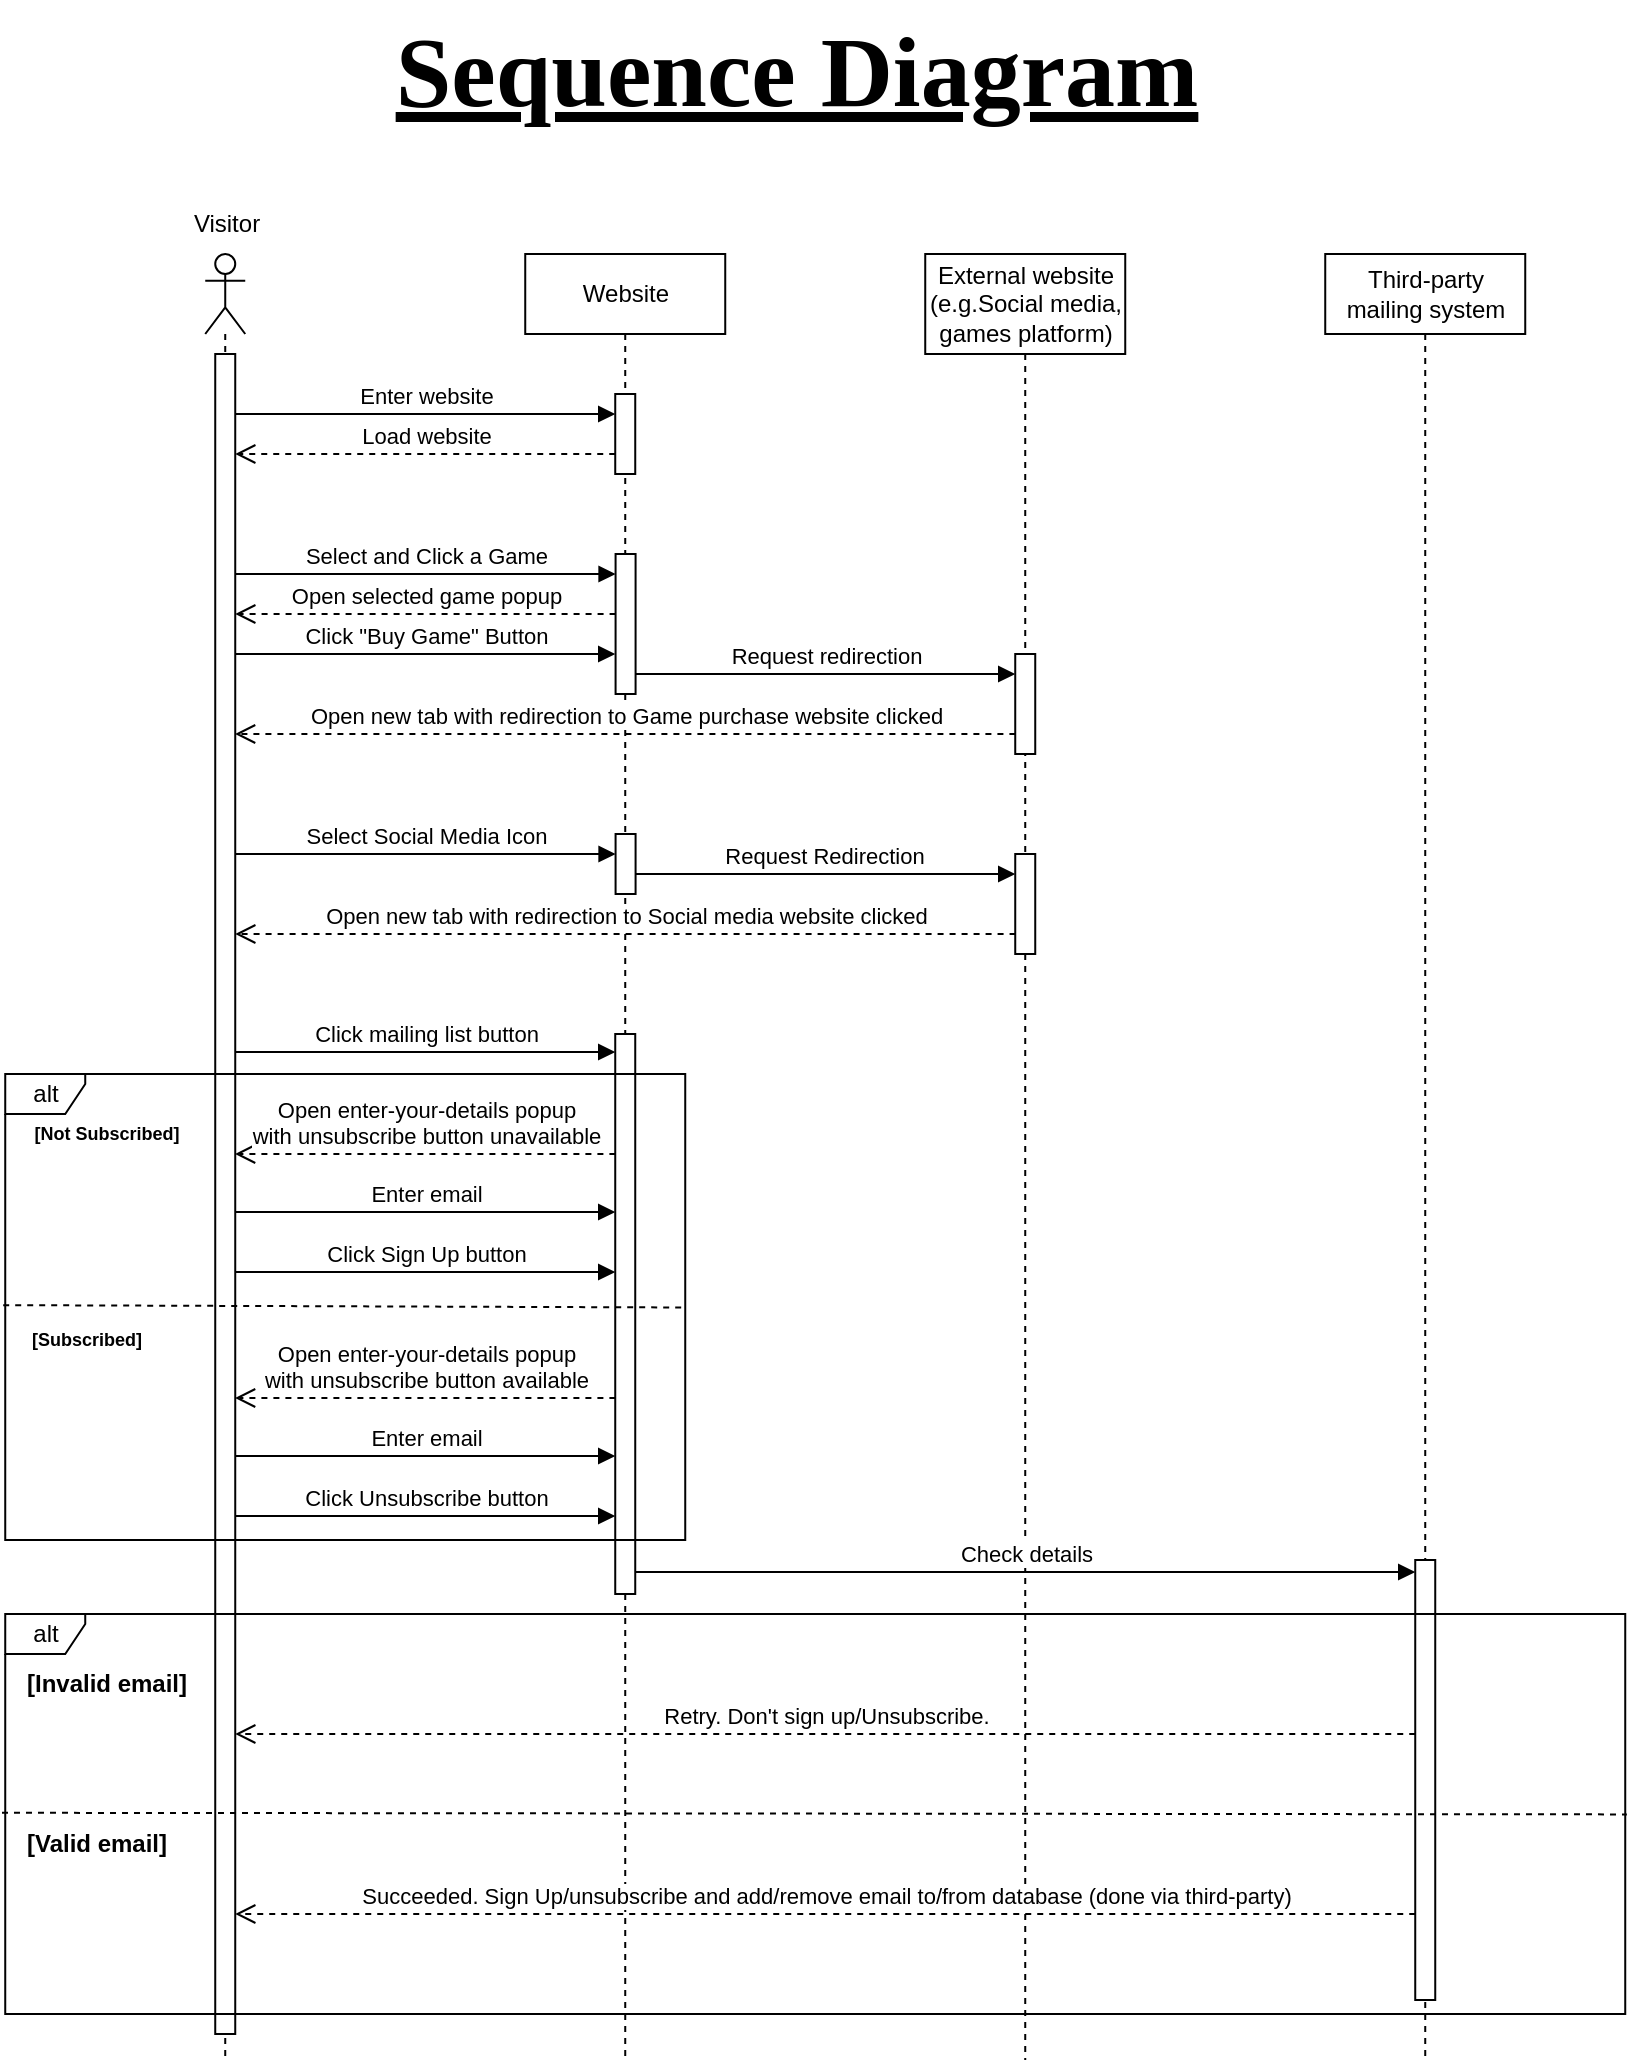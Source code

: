 <mxfile version="25.0.3">
  <diagram name="Page-1" id="APPzI7RoQxX75xqb2mlw">
    <mxGraphModel dx="3800" dy="2323" grid="1" gridSize="10" guides="1" tooltips="1" connect="1" arrows="1" fold="1" page="0" pageScale="1" pageWidth="1169" pageHeight="827" math="0" shadow="0">
      <root>
        <mxCell id="0" />
        <mxCell id="1" parent="0" />
        <mxCell id="qOsWm333N0dmwpUY4JiR-1" value="" style="shape=umlLifeline;perimeter=lifelinePerimeter;whiteSpace=wrap;html=1;container=1;dropTarget=0;collapsible=0;recursiveResize=0;outlineConnect=0;portConstraint=eastwest;newEdgeStyle={&quot;curved&quot;:0,&quot;rounded&quot;:0};participant=umlActor;flipH=0;" parent="1" vertex="1">
          <mxGeometry x="-308.38" y="-383" width="20" height="903" as="geometry" />
        </mxCell>
        <mxCell id="qOsWm333N0dmwpUY4JiR-17" value="" style="html=1;points=[[0,0,0,0,5],[0,1,0,0,-5],[1,0,0,0,5],[1,1,0,0,-5]];perimeter=orthogonalPerimeter;outlineConnect=0;targetShapes=umlLifeline;portConstraint=eastwest;newEdgeStyle={&quot;curved&quot;:0,&quot;rounded&quot;:0};" parent="qOsWm333N0dmwpUY4JiR-1" vertex="1">
          <mxGeometry x="5" y="50" width="10" height="840" as="geometry" />
        </mxCell>
        <mxCell id="qOsWm333N0dmwpUY4JiR-2" value="Website" style="shape=umlLifeline;perimeter=lifelinePerimeter;whiteSpace=wrap;html=1;container=1;dropTarget=0;collapsible=0;recursiveResize=0;outlineConnect=0;portConstraint=eastwest;newEdgeStyle={&quot;curved&quot;:0,&quot;rounded&quot;:0};" parent="1" vertex="1">
          <mxGeometry x="-148.38" y="-383" width="100" height="903" as="geometry" />
        </mxCell>
        <mxCell id="qOsWm333N0dmwpUY4JiR-6" value="" style="html=1;points=[[0,0,0,0,5],[0,1,0,0,-5],[1,0,0,0,5],[1,1,0,0,-5]];perimeter=orthogonalPerimeter;outlineConnect=0;targetShapes=umlLifeline;portConstraint=eastwest;newEdgeStyle={&quot;curved&quot;:0,&quot;rounded&quot;:0};" parent="qOsWm333N0dmwpUY4JiR-2" vertex="1">
          <mxGeometry x="45" y="70" width="10" height="40" as="geometry" />
        </mxCell>
        <mxCell id="qOsWm333N0dmwpUY4JiR-8" value="" style="html=1;points=[[0,0,0,0,5],[0,1,0,0,-5],[1,0,0,0,5],[1,1,0,0,-5]];perimeter=orthogonalPerimeter;outlineConnect=0;targetShapes=umlLifeline;portConstraint=eastwest;newEdgeStyle={&quot;curved&quot;:0,&quot;rounded&quot;:0};" parent="qOsWm333N0dmwpUY4JiR-2" vertex="1">
          <mxGeometry x="45.17" y="150" width="10" height="70" as="geometry" />
        </mxCell>
        <mxCell id="qOsWm333N0dmwpUY4JiR-11" value="" style="html=1;points=[[0,0,0,0,5],[0,1,0,0,-5],[1,0,0,0,5],[1,1,0,0,-5]];perimeter=orthogonalPerimeter;outlineConnect=0;targetShapes=umlLifeline;portConstraint=eastwest;newEdgeStyle={&quot;curved&quot;:0,&quot;rounded&quot;:0};" parent="qOsWm333N0dmwpUY4JiR-2" vertex="1">
          <mxGeometry x="45.17" y="290" width="10" height="30" as="geometry" />
        </mxCell>
        <mxCell id="Kvt9dq21il0mSc9CAYVP-6" value="" style="html=1;points=[[0,0,0,0,5],[0,1,0,0,-5],[1,0,0,0,5],[1,1,0,0,-5]];perimeter=orthogonalPerimeter;outlineConnect=0;targetShapes=umlLifeline;portConstraint=eastwest;newEdgeStyle={&quot;curved&quot;:0,&quot;rounded&quot;:0};" parent="qOsWm333N0dmwpUY4JiR-2" vertex="1">
          <mxGeometry x="45" y="390" width="10" height="280" as="geometry" />
        </mxCell>
        <mxCell id="qOsWm333N0dmwpUY4JiR-3" value="External website (e.g.Social media, games platform&lt;span style=&quot;background-color: initial;&quot;&gt;)&lt;/span&gt;" style="shape=umlLifeline;perimeter=lifelinePerimeter;whiteSpace=wrap;html=1;container=1;dropTarget=0;collapsible=0;recursiveResize=0;outlineConnect=0;portConstraint=eastwest;newEdgeStyle={&quot;curved&quot;:0,&quot;rounded&quot;:0};size=50;" parent="1" vertex="1">
          <mxGeometry x="51.62" y="-383" width="100" height="903" as="geometry" />
        </mxCell>
        <mxCell id="qOsWm333N0dmwpUY4JiR-15" value="" style="html=1;points=[[0,0,0,0,5],[0,1,0,0,-5],[1,0,0,0,5],[1,1,0,0,-5]];perimeter=orthogonalPerimeter;outlineConnect=0;targetShapes=umlLifeline;portConstraint=eastwest;newEdgeStyle={&quot;curved&quot;:0,&quot;rounded&quot;:0};" parent="qOsWm333N0dmwpUY4JiR-3" vertex="1">
          <mxGeometry x="45" y="300" width="10" height="50" as="geometry" />
        </mxCell>
        <mxCell id="Kvt9dq21il0mSc9CAYVP-2" value="" style="html=1;points=[[0,0,0,0,5],[0,1,0,0,-5],[1,0,0,0,5],[1,1,0,0,-5]];perimeter=orthogonalPerimeter;outlineConnect=0;targetShapes=umlLifeline;portConstraint=eastwest;newEdgeStyle={&quot;curved&quot;:0,&quot;rounded&quot;:0};" parent="qOsWm333N0dmwpUY4JiR-3" vertex="1">
          <mxGeometry x="45" y="200" width="10" height="50" as="geometry" />
        </mxCell>
        <mxCell id="qOsWm333N0dmwpUY4JiR-4" value="Third-party mailing system" style="shape=umlLifeline;perimeter=lifelinePerimeter;whiteSpace=wrap;html=1;container=1;dropTarget=0;collapsible=0;recursiveResize=0;outlineConnect=0;portConstraint=eastwest;newEdgeStyle={&quot;curved&quot;:0,&quot;rounded&quot;:0};" parent="1" vertex="1">
          <mxGeometry x="251.62" y="-383" width="100" height="903" as="geometry" />
        </mxCell>
        <mxCell id="Kvt9dq21il0mSc9CAYVP-13" value="" style="html=1;points=[[0,0,0,0,5],[0,1,0,0,-5],[1,0,0,0,5],[1,1,0,0,-5]];perimeter=orthogonalPerimeter;outlineConnect=0;targetShapes=umlLifeline;portConstraint=eastwest;newEdgeStyle={&quot;curved&quot;:0,&quot;rounded&quot;:0};" parent="qOsWm333N0dmwpUY4JiR-4" vertex="1">
          <mxGeometry x="45" y="653" width="10" height="220" as="geometry" />
        </mxCell>
        <mxCell id="qOsWm333N0dmwpUY4JiR-5" value="Enter website" style="html=1;verticalAlign=bottom;endArrow=block;curved=0;rounded=0;" parent="1" target="qOsWm333N0dmwpUY4JiR-6" edge="1">
          <mxGeometry width="80" relative="1" as="geometry">
            <mxPoint x="-293.38" y="-303" as="sourcePoint" />
            <mxPoint x="-108.38" y="-303" as="targetPoint" />
          </mxGeometry>
        </mxCell>
        <mxCell id="qOsWm333N0dmwpUY4JiR-7" value="Load website" style="html=1;verticalAlign=bottom;endArrow=open;dashed=1;endSize=8;curved=0;rounded=0;" parent="1" target="qOsWm333N0dmwpUY4JiR-17" edge="1">
          <mxGeometry relative="1" as="geometry">
            <mxPoint x="-103.38" y="-283" as="sourcePoint" />
            <mxPoint x="-288.38" y="-283" as="targetPoint" />
          </mxGeometry>
        </mxCell>
        <mxCell id="qOsWm333N0dmwpUY4JiR-9" value="Select and Click a Game" style="html=1;verticalAlign=bottom;endArrow=block;curved=0;rounded=0;" parent="1" target="qOsWm333N0dmwpUY4JiR-8" edge="1">
          <mxGeometry width="80" relative="1" as="geometry">
            <mxPoint x="-293.38" y="-223" as="sourcePoint" />
            <mxPoint x="-108.21" y="-223" as="targetPoint" />
          </mxGeometry>
        </mxCell>
        <mxCell id="qOsWm333N0dmwpUY4JiR-10" value="Open selected game popup" style="html=1;verticalAlign=bottom;endArrow=open;dashed=1;endSize=8;curved=0;rounded=0;" parent="1" target="qOsWm333N0dmwpUY4JiR-17" edge="1">
          <mxGeometry relative="1" as="geometry">
            <mxPoint x="-103.21" y="-203" as="sourcePoint" />
            <mxPoint x="-288.38" y="-203" as="targetPoint" />
          </mxGeometry>
        </mxCell>
        <mxCell id="qOsWm333N0dmwpUY4JiR-12" value="Select Social Media Icon" style="html=1;verticalAlign=bottom;endArrow=block;curved=0;rounded=0;" parent="1" target="qOsWm333N0dmwpUY4JiR-11" edge="1">
          <mxGeometry width="80" relative="1" as="geometry">
            <mxPoint x="-293.38" y="-83" as="sourcePoint" />
            <mxPoint x="-108.21" y="-83" as="targetPoint" />
          </mxGeometry>
        </mxCell>
        <mxCell id="qOsWm333N0dmwpUY4JiR-14" value="Request Redirection" style="html=1;verticalAlign=bottom;endArrow=block;curved=0;rounded=0;exitX=1;exitY=0;exitDx=0;exitDy=5;exitPerimeter=0;" parent="1" edge="1">
          <mxGeometry x="-0.003" width="80" relative="1" as="geometry">
            <mxPoint x="-93.21" y="-73" as="sourcePoint" />
            <mxPoint x="96.62" y="-73" as="targetPoint" />
            <mxPoint as="offset" />
          </mxGeometry>
        </mxCell>
        <mxCell id="qOsWm333N0dmwpUY4JiR-16" value="Open new tab with redirection to Social media website clicked" style="html=1;verticalAlign=bottom;endArrow=open;dashed=1;endSize=8;curved=0;rounded=0;" parent="1" edge="1">
          <mxGeometry relative="1" as="geometry">
            <mxPoint x="96.79" y="-43" as="sourcePoint" />
            <mxPoint x="-293.38" y="-43" as="targetPoint" />
          </mxGeometry>
        </mxCell>
        <mxCell id="qOsWm333N0dmwpUY4JiR-19" value="Click &quot;Buy Game&quot; Button" style="html=1;verticalAlign=bottom;endArrow=block;curved=0;rounded=0;" parent="1" edge="1">
          <mxGeometry width="80" relative="1" as="geometry">
            <mxPoint x="-293.38" y="-183" as="sourcePoint" />
            <mxPoint x="-103.38" y="-183" as="targetPoint" />
          </mxGeometry>
        </mxCell>
        <mxCell id="Kvt9dq21il0mSc9CAYVP-1" value="Request redirection" style="html=1;verticalAlign=bottom;endArrow=block;curved=0;rounded=0;" parent="1" edge="1">
          <mxGeometry width="80" relative="1" as="geometry">
            <mxPoint x="-93.38" y="-173" as="sourcePoint" />
            <mxPoint x="96.62" y="-173" as="targetPoint" />
          </mxGeometry>
        </mxCell>
        <mxCell id="Kvt9dq21il0mSc9CAYVP-4" value="Open new tab with redirection to Game purchase website clicked" style="html=1;verticalAlign=bottom;endArrow=open;dashed=1;endSize=8;curved=0;rounded=0;" parent="1" edge="1">
          <mxGeometry relative="1" as="geometry">
            <mxPoint x="96.7" y="-143" as="sourcePoint" />
            <mxPoint x="-293.47" y="-143" as="targetPoint" />
          </mxGeometry>
        </mxCell>
        <mxCell id="Kvt9dq21il0mSc9CAYVP-7" value="Click mailing list button" style="html=1;verticalAlign=bottom;endArrow=block;curved=0;rounded=0;" parent="1" edge="1">
          <mxGeometry width="80" relative="1" as="geometry">
            <mxPoint x="-293.38" y="16" as="sourcePoint" />
            <mxPoint x="-103.38" y="16" as="targetPoint" />
          </mxGeometry>
        </mxCell>
        <mxCell id="Kvt9dq21il0mSc9CAYVP-8" value="Open enter-your-details popup&lt;br&gt;with unsubscribe button unavailable" style="html=1;verticalAlign=bottom;endArrow=open;dashed=1;endSize=8;curved=0;rounded=0;" parent="1" edge="1">
          <mxGeometry relative="1" as="geometry">
            <mxPoint x="-103.3" y="67" as="sourcePoint" />
            <mxPoint x="-293.47" y="67" as="targetPoint" />
          </mxGeometry>
        </mxCell>
        <mxCell id="Kvt9dq21il0mSc9CAYVP-10" value="Enter email" style="html=1;verticalAlign=bottom;endArrow=block;curved=0;rounded=0;" parent="1" edge="1">
          <mxGeometry width="80" relative="1" as="geometry">
            <mxPoint x="-293.38" y="96" as="sourcePoint" />
            <mxPoint x="-103.38" y="96" as="targetPoint" />
          </mxGeometry>
        </mxCell>
        <mxCell id="Kvt9dq21il0mSc9CAYVP-11" value="Click Sign Up button" style="html=1;verticalAlign=bottom;endArrow=block;curved=0;rounded=0;" parent="1" edge="1">
          <mxGeometry width="80" relative="1" as="geometry">
            <mxPoint x="-293.38" y="126" as="sourcePoint" />
            <mxPoint x="-103.38" y="126" as="targetPoint" />
          </mxGeometry>
        </mxCell>
        <mxCell id="Kvt9dq21il0mSc9CAYVP-12" value="Check details" style="html=1;verticalAlign=bottom;endArrow=block;curved=0;rounded=0;" parent="1" edge="1">
          <mxGeometry width="80" relative="1" as="geometry">
            <mxPoint x="-93.38" y="276" as="sourcePoint" />
            <mxPoint x="296.62" y="276" as="targetPoint" />
          </mxGeometry>
        </mxCell>
        <mxCell id="Kvt9dq21il0mSc9CAYVP-14" value="alt" style="shape=umlFrame;whiteSpace=wrap;html=1;pointerEvents=0;width=40;height=20;" parent="1" vertex="1">
          <mxGeometry x="-408.38" y="297" width="810" height="200" as="geometry" />
        </mxCell>
        <mxCell id="Kvt9dq21il0mSc9CAYVP-15" value="&lt;b&gt;[Valid email]&lt;/b&gt;" style="text;html=1;align=center;verticalAlign=middle;resizable=0;points=[];autosize=1;strokeColor=none;fillColor=none;" parent="1" vertex="1">
          <mxGeometry x="-408.38" y="397" width="90" height="30" as="geometry" />
        </mxCell>
        <mxCell id="Kvt9dq21il0mSc9CAYVP-16" value="&lt;b&gt;[Invalid email]&lt;/b&gt;" style="text;html=1;align=center;verticalAlign=middle;resizable=0;points=[];autosize=1;strokeColor=none;fillColor=none;" parent="1" vertex="1">
          <mxGeometry x="-408.38" y="317" width="100" height="30" as="geometry" />
        </mxCell>
        <mxCell id="Kvt9dq21il0mSc9CAYVP-17" value="" style="endArrow=none;dashed=1;html=1;rounded=0;exitX=-0.002;exitY=0.497;exitDx=0;exitDy=0;exitPerimeter=0;entryX=1.001;entryY=0.501;entryDx=0;entryDy=0;entryPerimeter=0;" parent="1" source="Kvt9dq21il0mSc9CAYVP-14" target="Kvt9dq21il0mSc9CAYVP-14" edge="1">
          <mxGeometry width="50" height="50" relative="1" as="geometry">
            <mxPoint x="221.62" y="277" as="sourcePoint" />
            <mxPoint x="271.62" y="227" as="targetPoint" />
          </mxGeometry>
        </mxCell>
        <mxCell id="Kvt9dq21il0mSc9CAYVP-18" value="Retry. Don&#39;t sign up/Unsubscribe." style="html=1;verticalAlign=bottom;endArrow=open;dashed=1;endSize=8;curved=0;rounded=0;" parent="1" edge="1">
          <mxGeometry relative="1" as="geometry">
            <mxPoint x="296.62" y="357" as="sourcePoint" />
            <mxPoint x="-293.38" y="357" as="targetPoint" />
          </mxGeometry>
        </mxCell>
        <mxCell id="Kvt9dq21il0mSc9CAYVP-19" value="Succeeded. Sign Up/unsubscribe and add/remove email to/from database (done via third-party)" style="html=1;verticalAlign=bottom;endArrow=open;dashed=1;endSize=8;curved=0;rounded=0;" parent="1" edge="1">
          <mxGeometry relative="1" as="geometry">
            <mxPoint x="296.62" y="447" as="sourcePoint" />
            <mxPoint x="-293.38" y="447" as="targetPoint" />
            <mxPoint as="offset" />
          </mxGeometry>
        </mxCell>
        <mxCell id="Kvt9dq21il0mSc9CAYVP-20" value="Visitor" style="text;html=1;align=center;verticalAlign=middle;resizable=0;points=[];autosize=1;strokeColor=none;fillColor=none;" parent="1" vertex="1">
          <mxGeometry x="-328.38" y="-413" width="60" height="30" as="geometry" />
        </mxCell>
        <mxCell id="Thh8EvpKqE1InhkDQbfS-1" value="alt" style="shape=umlFrame;whiteSpace=wrap;html=1;pointerEvents=0;width=40;height=20;" parent="1" vertex="1">
          <mxGeometry x="-408.38" y="27" width="340" height="233" as="geometry" />
        </mxCell>
        <mxCell id="Thh8EvpKqE1InhkDQbfS-2" value="" style="endArrow=none;dashed=1;html=1;rounded=0;exitX=-0.003;exitY=0.496;exitDx=0;exitDy=0;exitPerimeter=0;entryX=0.999;entryY=0.501;entryDx=0;entryDy=0;entryPerimeter=0;" parent="1" source="Thh8EvpKqE1InhkDQbfS-1" target="Thh8EvpKqE1InhkDQbfS-1" edge="1">
          <mxGeometry width="50" height="50" relative="1" as="geometry">
            <mxPoint x="-400.38" y="256" as="sourcePoint" />
            <mxPoint x="412.62" y="257" as="targetPoint" />
          </mxGeometry>
        </mxCell>
        <mxCell id="Thh8EvpKqE1InhkDQbfS-3" value="&lt;b&gt;[Not Subscribed]&lt;/b&gt;" style="text;html=1;align=center;verticalAlign=middle;resizable=0;points=[];autosize=1;strokeColor=none;fillColor=none;fontSize=9;" parent="1" vertex="1">
          <mxGeometry x="-408.38" y="47" width="100" height="20" as="geometry" />
        </mxCell>
        <mxCell id="Thh8EvpKqE1InhkDQbfS-5" value="&lt;b&gt;[Subscribed]&lt;/b&gt;" style="text;html=1;align=center;verticalAlign=middle;resizable=0;points=[];autosize=1;strokeColor=none;fillColor=none;fontSize=9;" parent="1" vertex="1">
          <mxGeometry x="-408.38" y="150" width="80" height="20" as="geometry" />
        </mxCell>
        <mxCell id="Thh8EvpKqE1InhkDQbfS-6" value="Open enter-your-details popup &lt;br&gt;with unsubscribe button available" style="html=1;verticalAlign=bottom;endArrow=open;dashed=1;endSize=8;curved=0;rounded=0;" parent="1" edge="1">
          <mxGeometry relative="1" as="geometry">
            <mxPoint x="-103.3" y="189" as="sourcePoint" />
            <mxPoint x="-293.47" y="189" as="targetPoint" />
          </mxGeometry>
        </mxCell>
        <mxCell id="Thh8EvpKqE1InhkDQbfS-7" value="Enter email" style="html=1;verticalAlign=bottom;endArrow=block;curved=0;rounded=0;" parent="1" edge="1">
          <mxGeometry width="80" relative="1" as="geometry">
            <mxPoint x="-293.38" y="218" as="sourcePoint" />
            <mxPoint x="-103.38" y="218" as="targetPoint" />
          </mxGeometry>
        </mxCell>
        <mxCell id="Thh8EvpKqE1InhkDQbfS-8" value="Click Unsubscribe button" style="html=1;verticalAlign=bottom;endArrow=block;curved=0;rounded=0;" parent="1" edge="1">
          <mxGeometry width="80" relative="1" as="geometry">
            <mxPoint x="-293.38" y="248" as="sourcePoint" />
            <mxPoint x="-103.38" y="248" as="targetPoint" />
          </mxGeometry>
        </mxCell>
        <mxCell id="E1MXkd7pemT1rtWASxul-1" value="&lt;font style=&quot;font-size: 50px;&quot; data-font-src=&quot;https://fonts.googleapis.com/css?family=Poppins&quot; face=&quot;Poppins&quot;&gt;&lt;u style=&quot;&quot;&gt;&lt;b style=&quot;&quot;&gt;Sequence Diagram&lt;/b&gt;&lt;/u&gt;&lt;/font&gt;" style="text;html=1;align=center;verticalAlign=middle;resizable=0;points=[];autosize=1;strokeColor=none;fillColor=none;horizontal=1;labelPosition=center;verticalLabelPosition=middle;labelBackgroundColor=none;labelBorderColor=none;textShadow=0;" vertex="1" parent="1">
          <mxGeometry x="-268.38" y="-510" width="510" height="70" as="geometry" />
        </mxCell>
      </root>
    </mxGraphModel>
  </diagram>
</mxfile>
